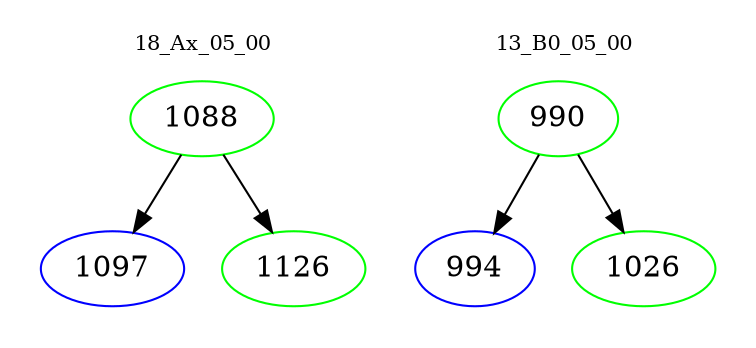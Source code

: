 digraph{
subgraph cluster_0 {
color = white
label = "18_Ax_05_00";
fontsize=10;
T0_1088 [label="1088", color="green"]
T0_1088 -> T0_1097 [color="black"]
T0_1097 [label="1097", color="blue"]
T0_1088 -> T0_1126 [color="black"]
T0_1126 [label="1126", color="green"]
}
subgraph cluster_1 {
color = white
label = "13_B0_05_00";
fontsize=10;
T1_990 [label="990", color="green"]
T1_990 -> T1_994 [color="black"]
T1_994 [label="994", color="blue"]
T1_990 -> T1_1026 [color="black"]
T1_1026 [label="1026", color="green"]
}
}
